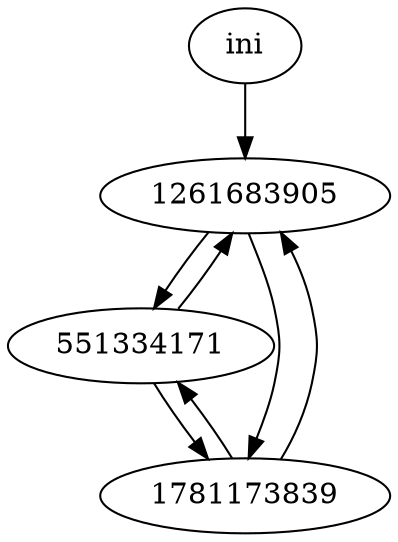 digraph A{
ini->1261683905
1261683905->551334171
1261683905->1781173839
551334171->1781173839
551334171->1261683905
1781173839->1261683905
1781173839->551334171
}
